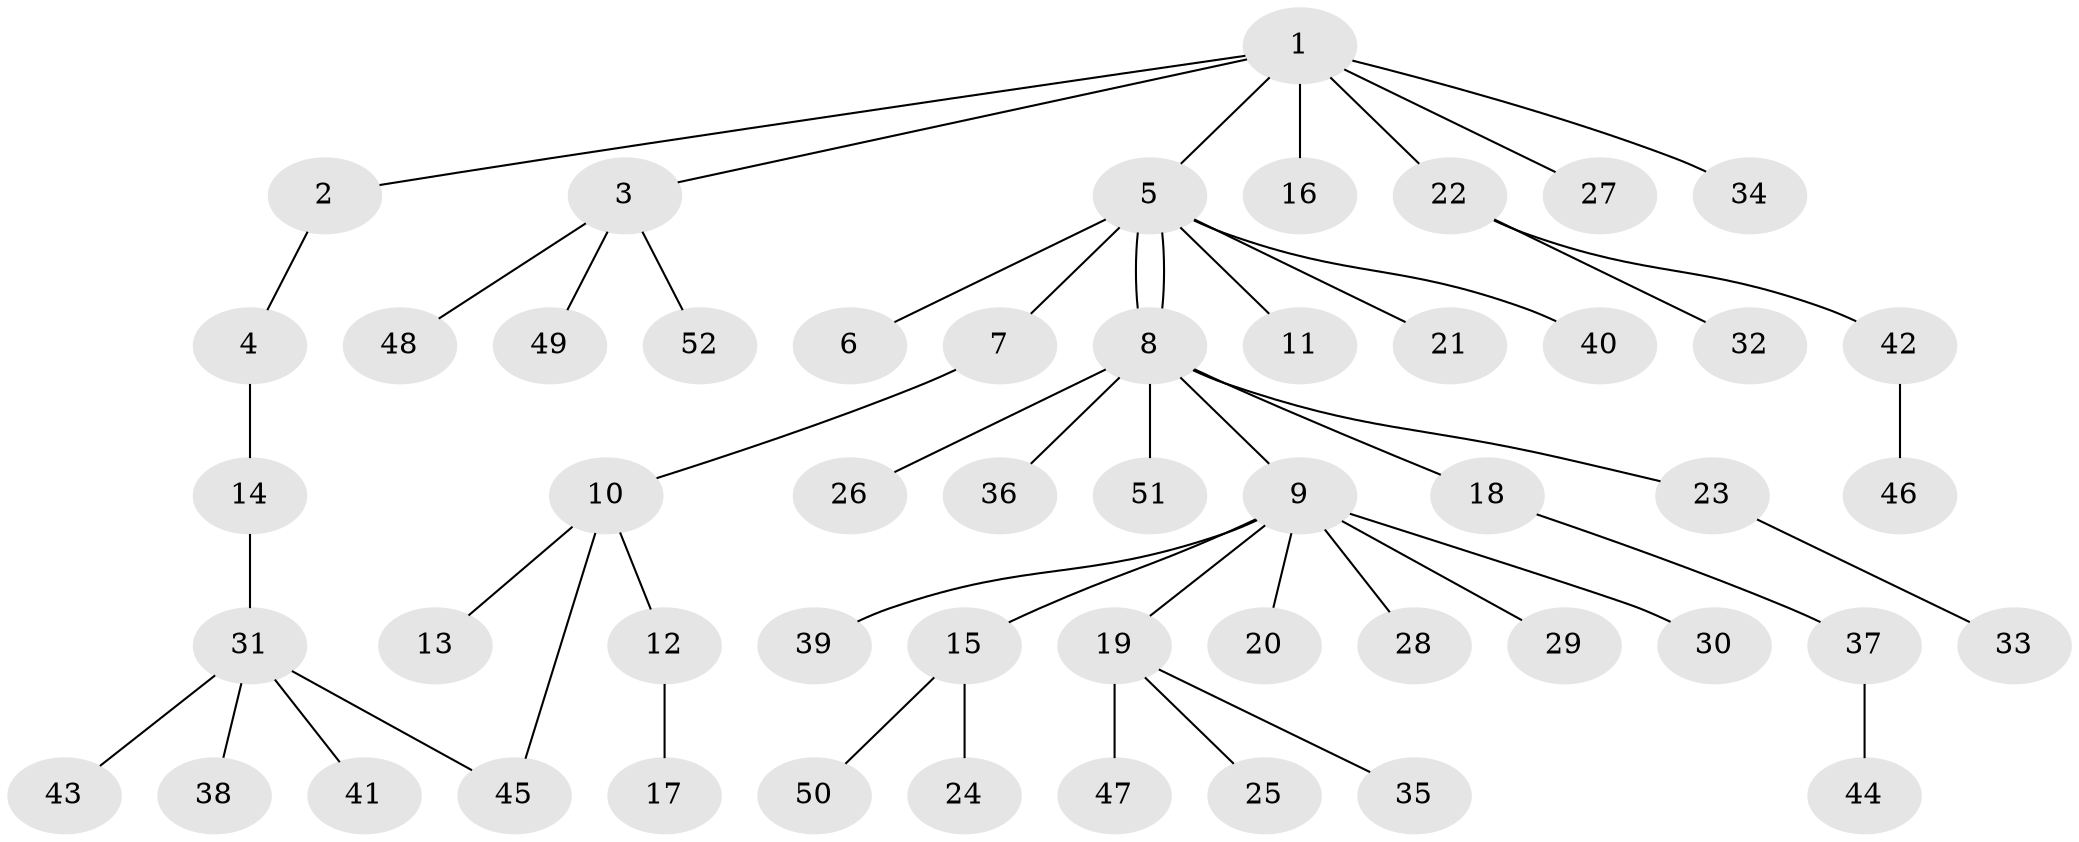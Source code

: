// coarse degree distribution, {5: 0.03125, 2: 0.1875, 6: 0.0625, 1: 0.59375, 7: 0.03125, 3: 0.09375}
// Generated by graph-tools (version 1.1) at 2025/50/03/04/25 22:50:42]
// undirected, 52 vertices, 53 edges
graph export_dot {
  node [color=gray90,style=filled];
  1;
  2;
  3;
  4;
  5;
  6;
  7;
  8;
  9;
  10;
  11;
  12;
  13;
  14;
  15;
  16;
  17;
  18;
  19;
  20;
  21;
  22;
  23;
  24;
  25;
  26;
  27;
  28;
  29;
  30;
  31;
  32;
  33;
  34;
  35;
  36;
  37;
  38;
  39;
  40;
  41;
  42;
  43;
  44;
  45;
  46;
  47;
  48;
  49;
  50;
  51;
  52;
  1 -- 2;
  1 -- 3;
  1 -- 5;
  1 -- 16;
  1 -- 22;
  1 -- 27;
  1 -- 34;
  2 -- 4;
  3 -- 48;
  3 -- 49;
  3 -- 52;
  4 -- 14;
  5 -- 6;
  5 -- 7;
  5 -- 8;
  5 -- 8;
  5 -- 11;
  5 -- 21;
  5 -- 40;
  7 -- 10;
  8 -- 9;
  8 -- 18;
  8 -- 23;
  8 -- 26;
  8 -- 36;
  8 -- 51;
  9 -- 15;
  9 -- 19;
  9 -- 20;
  9 -- 28;
  9 -- 29;
  9 -- 30;
  9 -- 39;
  10 -- 12;
  10 -- 13;
  10 -- 45;
  12 -- 17;
  14 -- 31;
  15 -- 24;
  15 -- 50;
  18 -- 37;
  19 -- 25;
  19 -- 35;
  19 -- 47;
  22 -- 32;
  22 -- 42;
  23 -- 33;
  31 -- 38;
  31 -- 41;
  31 -- 43;
  31 -- 45;
  37 -- 44;
  42 -- 46;
}
